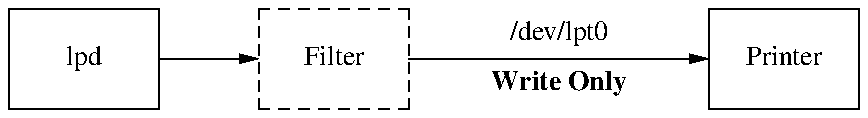 .PS
 Lpd: box "lpd"
 Filter: box dashed "Filter" with .w at Lpd.e + (.5,0) ;
 Printer: box "Printer" with .w at Filter.e + (1.5,0) ;
 arrow from Lpd.e to Filter.w;
 arrow from Filter.e to Printer.w;
 m = (Filter.e.x + Printer.w.x)/2;
 "/dev/lpt0" at (m,Filter.e.y+.125)
 "\fBWrite Only\fP" at (m,Filter.e.y-.125)
.PE
